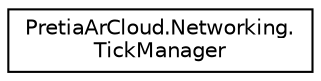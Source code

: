 digraph "Graphical Class Hierarchy"
{
 // LATEX_PDF_SIZE
  edge [fontname="Helvetica",fontsize="10",labelfontname="Helvetica",labelfontsize="10"];
  node [fontname="Helvetica",fontsize="10",shape=record];
  rankdir="LR";
  Node0 [label="PretiaArCloud.Networking.\lTickManager",height=0.2,width=0.4,color="black", fillcolor="white", style="filled",URL="$classPretiaArCloud_1_1Networking_1_1TickManager.html",tooltip=" "];
}
